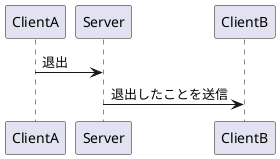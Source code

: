 @startuml
'https://plantuml.com/sequence-diagram

participant ClientA
participant Server
participant ClientB

ClientA->Server:退出
ClientB<-Server:退出したことを送信

@enduml
